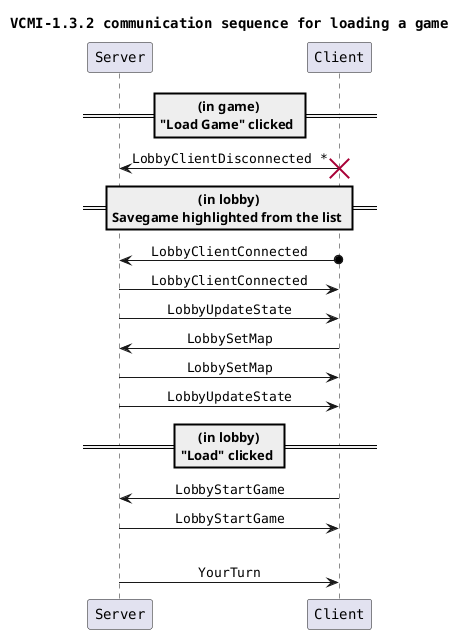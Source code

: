 
@startuml "vcmi-1.32-communication-sequence-MakeAction"

title "VCMI-1.3.2 communication sequence for loading a game"

skinparam DefaultTextAlignment center
skinparam DefaultFontName monospaced
skinparam SequenceDividerFontName SansSerif
skinparam NoteFontName SansSerif

participant Server as server
participant Client as client

== (in game)\n"Load Game" clicked ==

client -> server: LobbyClientDisconnected ~*
destroy client

== (in lobby)\nSavegame highlighted from the list ==

client o-> server: LobbyClientConnected
server -> client: LobbyClientConnected
server -> client: LobbyUpdateState
client -> server: LobbySetMap
server -> client: LobbySetMap
server -> client: LobbyUpdateState

== (in lobby)\n"Load" clicked ==
client -> server: LobbyStartGame
server -> client: LobbyStartGame
|||
server -> client: YourTurn

@enduml
